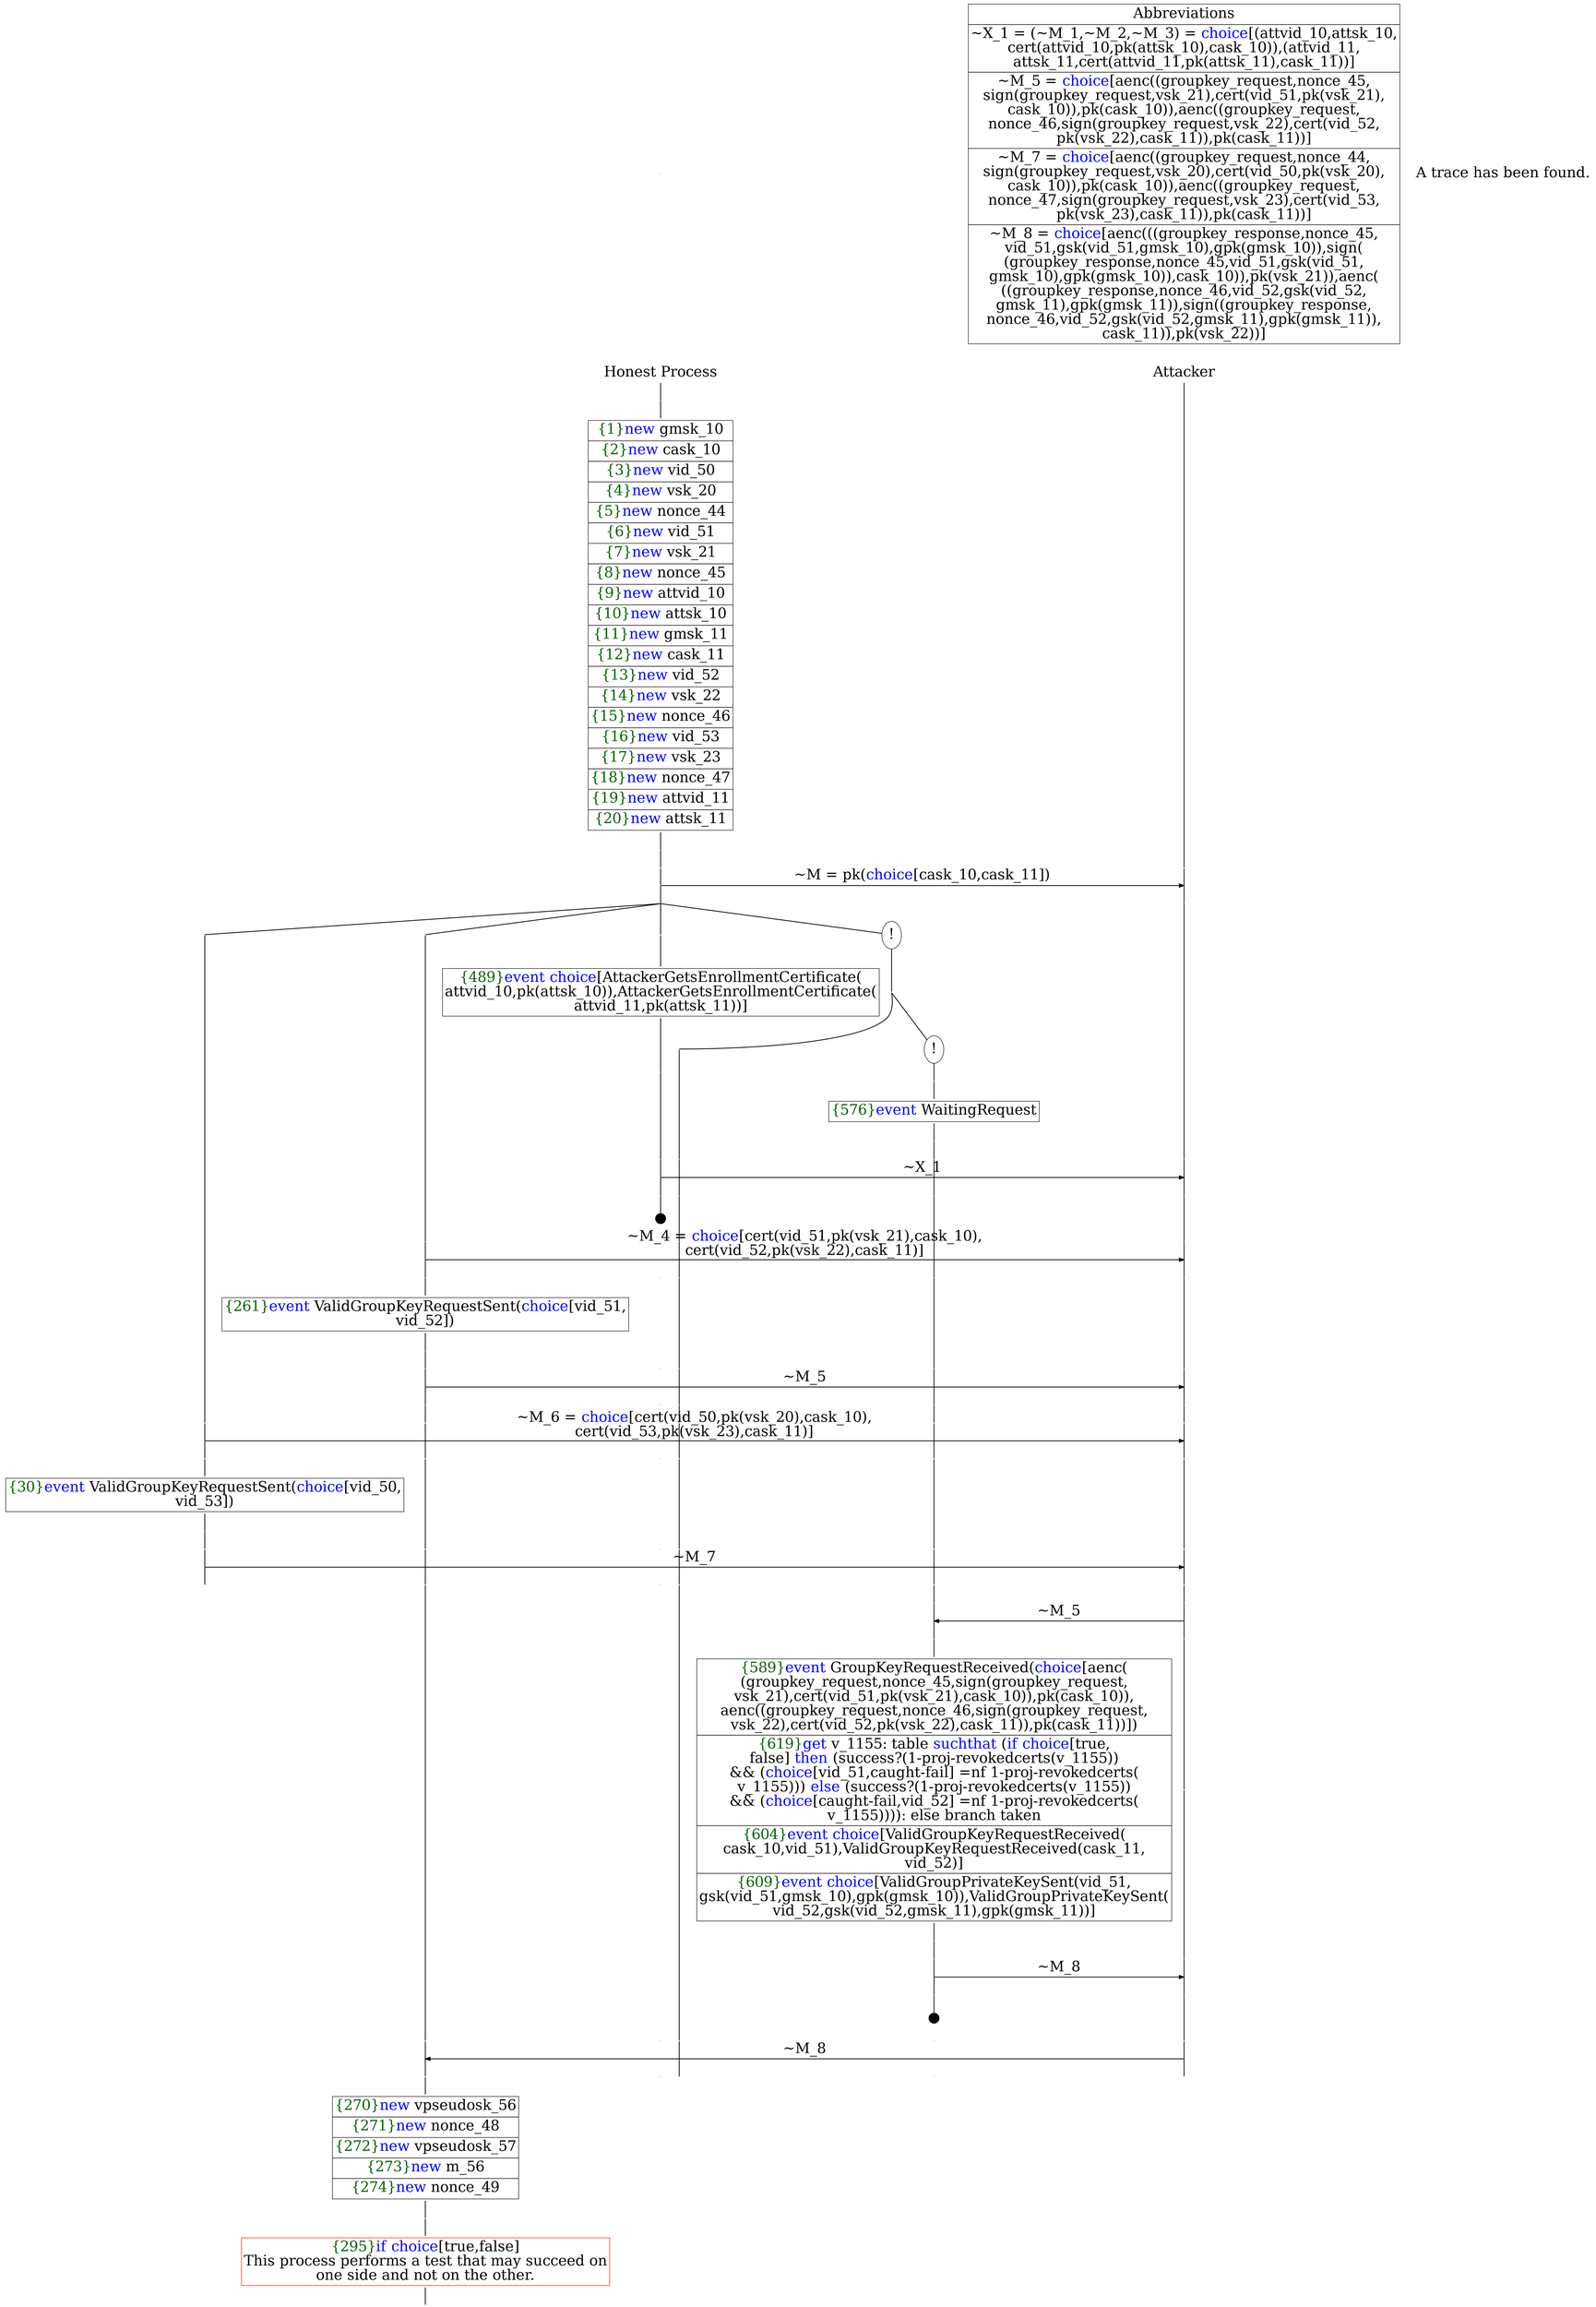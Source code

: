 digraph {
graph [ordering = out]
edge [arrowhead = none, penwidth = 1.6, fontsize = 30]
node [shape = point, width = 0, height = 0, fontsize = 30]
Trace<br/>
[label = <A trace has been found.<br/>
>, shape = plaintext]
P0__0 [label = "Honest Process", shape = plaintext]
P__0 [label = "Attacker", shape = plaintext]
Trace -> P0__0 [label = "", style = invisible, weight = 100]{rank = same; P0__0 P__0}
P0__0 -> P0__1 [label = <>, weight = 100]
P0__1 -> P0__2 [label = <>, weight = 100]
P0__2 [shape = plaintext, label = <<TABLE BORDER="0" CELLBORDER="1" CELLSPACING="0" CELLPADDING="4"> <TR><TD><FONT COLOR="darkgreen">{1}</FONT><FONT COLOR="blue">new </FONT>gmsk_10</TD></TR><TR><TD><FONT COLOR="darkgreen">{2}</FONT><FONT COLOR="blue">new </FONT>cask_10</TD></TR><TR><TD><FONT COLOR="darkgreen">{3}</FONT><FONT COLOR="blue">new </FONT>vid_50</TD></TR><TR><TD><FONT COLOR="darkgreen">{4}</FONT><FONT COLOR="blue">new </FONT>vsk_20</TD></TR><TR><TD><FONT COLOR="darkgreen">{5}</FONT><FONT COLOR="blue">new </FONT>nonce_44</TD></TR><TR><TD><FONT COLOR="darkgreen">{6}</FONT><FONT COLOR="blue">new </FONT>vid_51</TD></TR><TR><TD><FONT COLOR="darkgreen">{7}</FONT><FONT COLOR="blue">new </FONT>vsk_21</TD></TR><TR><TD><FONT COLOR="darkgreen">{8}</FONT><FONT COLOR="blue">new </FONT>nonce_45</TD></TR><TR><TD><FONT COLOR="darkgreen">{9}</FONT><FONT COLOR="blue">new </FONT>attvid_10</TD></TR><TR><TD><FONT COLOR="darkgreen">{10}</FONT><FONT COLOR="blue">new </FONT>attsk_10</TD></TR><TR><TD><FONT COLOR="darkgreen">{11}</FONT><FONT COLOR="blue">new </FONT>gmsk_11</TD></TR><TR><TD><FONT COLOR="darkgreen">{12}</FONT><FONT COLOR="blue">new </FONT>cask_11</TD></TR><TR><TD><FONT COLOR="darkgreen">{13}</FONT><FONT COLOR="blue">new </FONT>vid_52</TD></TR><TR><TD><FONT COLOR="darkgreen">{14}</FONT><FONT COLOR="blue">new </FONT>vsk_22</TD></TR><TR><TD><FONT COLOR="darkgreen">{15}</FONT><FONT COLOR="blue">new </FONT>nonce_46</TD></TR><TR><TD><FONT COLOR="darkgreen">{16}</FONT><FONT COLOR="blue">new </FONT>vid_53</TD></TR><TR><TD><FONT COLOR="darkgreen">{17}</FONT><FONT COLOR="blue">new </FONT>vsk_23</TD></TR><TR><TD><FONT COLOR="darkgreen">{18}</FONT><FONT COLOR="blue">new </FONT>nonce_47</TD></TR><TR><TD><FONT COLOR="darkgreen">{19}</FONT><FONT COLOR="blue">new </FONT>attvid_11</TD></TR><TR><TD><FONT COLOR="darkgreen">{20}</FONT><FONT COLOR="blue">new </FONT>attsk_11</TD></TR></TABLE>>]
P0__2 -> P0__3 [label = <>, weight = 100]
P0__3 -> P0__4 [label = <>, weight = 100]
P__0 -> P__1 [label = <>, weight = 100]
{rank = same; P__1 P0__4}
P0__4 -> P0__5 [label = <>, weight = 100]
P__1 -> P__2 [label = <>, weight = 100]
{rank = same; P__2 P0__5}
P0__5 -> P__2 [label = <~M = pk(<FONT COLOR="blue">choice</FONT>[cask_10,cask_11])>, arrowhead = normal]
P0__5 -> P0__6 [label = <>, weight = 100]
P__2 -> P__3 [label = <>, weight = 100]
{rank = same; P__3 P0__6}
/*RPar */
P0__6 -> P0_3__6 [label = <>]
P0__6 -> P0_2__6 [label = <>]
P0__6 -> P0_1__6 [label = <>]
P0__6 -> P0_0__6 [label = <>]
P0__6 [label = "", fixedsize = false, width = 0, height = 0, shape = none]
{rank = same; P0_0__6 P0_1__6 P0_2__6 P0_3__6}
P0_0__6 [label = "!", shape = ellipse]
P0_0_0__6 [label = "", fixedsize = false, width = 0, height = 0, shape = none]
P0_0__6 -> P0_0_0__6 [label = <>, weight = 100]
/*RPar */
P0_0_0__6 -> P0_0_0_1__6 [label = <>]
P0_0_0__6 -> P0_0_0_0__6 [label = <>]
P0_0_0__6 [label = "", fixedsize = false, width = 0, height = 0, shape = none]
{rank = same; P0_0_0_0__6 P0_0_0_1__6}
P0_0_0_0__6 [label = "!", shape = ellipse]
P0_0_0_0_0__6 [label = "", fixedsize = false, width = 0, height = 0, shape = none]
P0_0_0_0__6 -> P0_0_0_0_0__6 [label = <>, weight = 100]
P0_0_0_0_0__6 -> P0_0_0_0_0__7 [label = <>, weight = 100]
P0_0_0_0_0__7 [shape = plaintext, label = <<TABLE BORDER="0" CELLBORDER="1" CELLSPACING="0" CELLPADDING="4"> <TR><TD><FONT COLOR="darkgreen">{576}</FONT><FONT COLOR="blue">event</FONT> WaitingRequest</TD></TR></TABLE>>]
P0_0_0_0_0__7 -> P0_0_0_0_0__8 [label = <>, weight = 100]
P0_1__6 -> P0_1__7 [label = <>, weight = 100]
P0_1__7 [shape = plaintext, label = <<TABLE BORDER="0" CELLBORDER="1" CELLSPACING="0" CELLPADDING="4"> <TR><TD><FONT COLOR="darkgreen">{489}</FONT><FONT COLOR="blue">event</FONT> <FONT COLOR="blue">choice</FONT>[AttackerGetsEnrollmentCertificate(<br/>
attvid_10,pk(attsk_10)),AttackerGetsEnrollmentCertificate(<br/>
attvid_11,pk(attsk_11))]</TD></TR></TABLE>>]
P0_1__7 -> P0_1__8 [label = <>, weight = 100]
P0_1__8 -> P0_1__9 [label = <>, weight = 100]
P0_0_0_1__6 -> P0_0_0_1__7 [label = <>, weight = 100]
P0_0_0_0_0__8 -> P0_0_0_0_0__9 [label = <>, weight = 100]
P__3 -> P__4 [label = <>, weight = 100]
{rank = same; P__4 P0_0_0_0_0__9 P0_0_0_1__7 P0_1__9}
P0_1__9 -> P0_1__10 [label = <>, weight = 100]
P__4 -> P__5 [label = <>, weight = 100]
{rank = same; P__5 P0_1__10}
P0_1__10 -> P__5 [label = <~X_1>, arrowhead = normal]
P0_1__10 -> P0_1__11 [label = <>, weight = 100]
P0_0_0_1__7 -> P0_0_0_1__8 [label = <>, weight = 100]
P0_0_0_0_0__9 -> P0_0_0_0_0__10 [label = <>, weight = 100]
P__5 -> P__6 [label = <>, weight = 100]
{rank = same; P__6 P0_0_0_0_0__10 P0_0_0_1__8 P0_1__11}
P0_1__12 [label = "", width = 0.3, height = 0.3]
P0_1__11 -> P0_1__12 [label = <>, weight = 100]
P0_2__6 -> P0_2__7 [label = <>, weight = 100]
P0_1__13 [label = "", style = invisible]
P0_1__12 -> P0_1__13 [label = <>, weight = 100, style = invisible]
P0_0_0_1__8 -> P0_0_0_1__9 [label = <>, weight = 100]
P0_0_0_0_0__10 -> P0_0_0_0_0__11 [label = <>, weight = 100]
P__6 -> P__7 [label = <>, weight = 100]
{rank = same; P__7 P0_0_0_0_0__11 P0_0_0_1__9 P0_1__13 P0_2__7}
P0_2__7 -> P0_2__8 [label = <>, weight = 100]
P__7 -> P__8 [label = <>, weight = 100]
{rank = same; P__8 P0_2__8}
P0_2__8 -> P__8 [label = <~M_4 = <FONT COLOR="blue">choice</FONT>[cert(vid_51,pk(vsk_21),cask_10),<br/>
cert(vid_52,pk(vsk_22),cask_11)]>, arrowhead = normal]
P0_2__8 -> P0_2__9 [label = <>, weight = 100]
P0_1__14 [label = "", style = invisible]
P0_1__13 -> P0_1__14 [label = <>, weight = 100, style = invisible]
P0_0_0_1__9 -> P0_0_0_1__10 [label = <>, weight = 100]
P0_0_0_0_0__11 -> P0_0_0_0_0__12 [label = <>, weight = 100]
P__8 -> P__9 [label = <>, weight = 100]
{rank = same; P__9 P0_0_0_0_0__12 P0_0_0_1__10 P0_1__14 P0_2__9}
P0_2__9 -> P0_2__10 [label = <>, weight = 100]
P0_2__10 [shape = plaintext, label = <<TABLE BORDER="0" CELLBORDER="1" CELLSPACING="0" CELLPADDING="4"> <TR><TD><FONT COLOR="darkgreen">{261}</FONT><FONT COLOR="blue">event</FONT> ValidGroupKeyRequestSent(<FONT COLOR="blue">choice</FONT>[vid_51,<br/>
vid_52])</TD></TR></TABLE>>]
P0_2__10 -> P0_2__11 [label = <>, weight = 100]
P0_2__11 -> P0_2__12 [label = <>, weight = 100]
P0_1__15 [label = "", style = invisible]
P0_1__14 -> P0_1__15 [label = <>, weight = 100, style = invisible]
P0_0_0_1__10 -> P0_0_0_1__11 [label = <>, weight = 100]
P0_0_0_0_0__12 -> P0_0_0_0_0__13 [label = <>, weight = 100]
P__9 -> P__10 [label = <>, weight = 100]
{rank = same; P__10 P0_0_0_0_0__13 P0_0_0_1__11 P0_1__15 P0_2__12}
P0_2__12 -> P0_2__13 [label = <>, weight = 100]
P__10 -> P__11 [label = <>, weight = 100]
{rank = same; P__11 P0_2__13}
P0_2__13 -> P__11 [label = <~M_5>, arrowhead = normal]
P0_2__13 -> P0_2__14 [label = <>, weight = 100]
P0_1__16 [label = "", style = invisible]
P0_1__15 -> P0_1__16 [label = <>, weight = 100, style = invisible]
P0_0_0_1__11 -> P0_0_0_1__12 [label = <>, weight = 100]
P0_0_0_0_0__13 -> P0_0_0_0_0__14 [label = <>, weight = 100]
P__11 -> P__12 [label = <>, weight = 100]
{rank = same; P__12 P0_0_0_0_0__14 P0_0_0_1__12 P0_1__16 P0_2__14}
P0_3__6 -> P0_3__7 [label = <>, weight = 100]
P0_2__14 -> P0_2__15 [label = <>, weight = 100]
P0_1__17 [label = "", style = invisible]
P0_1__16 -> P0_1__17 [label = <>, weight = 100, style = invisible]
P0_0_0_1__12 -> P0_0_0_1__13 [label = <>, weight = 100]
P0_0_0_0_0__14 -> P0_0_0_0_0__15 [label = <>, weight = 100]
P__12 -> P__13 [label = <>, weight = 100]
{rank = same; P__13 P0_0_0_0_0__15 P0_0_0_1__13 P0_1__17 P0_2__15 P0_3__7}
P0_3__7 -> P0_3__8 [label = <>, weight = 100]
P__13 -> P__14 [label = <>, weight = 100]
{rank = same; P__14 P0_3__8}
P0_3__8 -> P__14 [label = <~M_6 = <FONT COLOR="blue">choice</FONT>[cert(vid_50,pk(vsk_20),cask_10),<br/>
cert(vid_53,pk(vsk_23),cask_11)]>, arrowhead = normal]
P0_3__8 -> P0_3__9 [label = <>, weight = 100]
P0_2__15 -> P0_2__16 [label = <>, weight = 100]
P0_1__18 [label = "", style = invisible]
P0_1__17 -> P0_1__18 [label = <>, weight = 100, style = invisible]
P0_0_0_1__13 -> P0_0_0_1__14 [label = <>, weight = 100]
P0_0_0_0_0__15 -> P0_0_0_0_0__16 [label = <>, weight = 100]
P__14 -> P__15 [label = <>, weight = 100]
{rank = same; P__15 P0_0_0_0_0__16 P0_0_0_1__14 P0_1__18 P0_2__16 P0_3__9}
P0_3__9 -> P0_3__10 [label = <>, weight = 100]
P0_3__10 [shape = plaintext, label = <<TABLE BORDER="0" CELLBORDER="1" CELLSPACING="0" CELLPADDING="4"> <TR><TD><FONT COLOR="darkgreen">{30}</FONT><FONT COLOR="blue">event</FONT> ValidGroupKeyRequestSent(<FONT COLOR="blue">choice</FONT>[vid_50,<br/>
vid_53])</TD></TR></TABLE>>]
P0_3__10 -> P0_3__11 [label = <>, weight = 100]
P0_3__11 -> P0_3__12 [label = <>, weight = 100]
P0_2__16 -> P0_2__17 [label = <>, weight = 100]
P0_1__19 [label = "", style = invisible]
P0_1__18 -> P0_1__19 [label = <>, weight = 100, style = invisible]
P0_0_0_1__14 -> P0_0_0_1__15 [label = <>, weight = 100]
P0_0_0_0_0__16 -> P0_0_0_0_0__17 [label = <>, weight = 100]
P__15 -> P__16 [label = <>, weight = 100]
{rank = same; P__16 P0_0_0_0_0__17 P0_0_0_1__15 P0_1__19 P0_2__17 P0_3__12}
P0_3__12 -> P0_3__13 [label = <>, weight = 100]
P__16 -> P__17 [label = <>, weight = 100]
{rank = same; P__17 P0_3__13}
P0_3__13 -> P__17 [label = <~M_7>, arrowhead = normal]
P0_3__13 -> P0_3__14 [label = <>, weight = 100]
P0_2__17 -> P0_2__18 [label = <>, weight = 100]
P0_1__20 [label = "", style = invisible]
P0_1__19 -> P0_1__20 [label = <>, weight = 100, style = invisible]
P0_0_0_1__15 -> P0_0_0_1__16 [label = <>, weight = 100]
P0_0_0_0_0__17 -> P0_0_0_0_0__18 [label = <>, weight = 100]
P__17 -> P__18 [label = <>, weight = 100]
{rank = same; P__18 P0_0_0_0_0__18 P0_0_0_1__16 P0_1__20 P0_2__18 P0_3__14}
P0_0_0_0_0__18 -> P0_0_0_0_0__19 [label = <>, weight = 100]
P__18 -> P__19 [label = <>, weight = 100]
{rank = same; P__19 P0_0_0_0_0__19}
P0_0_0_0_0__19 -> P0_0_0_0_0__20 [label = <>, weight = 100]
P__19 -> P__20 [label = <>, weight = 100]
{rank = same; P__20 P0_0_0_0_0__20}
P0_0_0_0_0__20 -> P__20 [label = <~M_5>, dir = back, arrowhead = normal]
P0_0_0_0_0__20 -> P0_0_0_0_0__21 [label = <>, weight = 100]
P__20 -> P__21 [label = <>, weight = 100]
{rank = same; P__21 P0_0_0_0_0__21}
P0_0_0_0_0__21 -> P0_0_0_0_0__22 [label = <>, weight = 100]
P0_0_0_0_0__22 [shape = plaintext, label = <<TABLE BORDER="0" CELLBORDER="1" CELLSPACING="0" CELLPADDING="4"> <TR><TD><FONT COLOR="darkgreen">{589}</FONT><FONT COLOR="blue">event</FONT> GroupKeyRequestReceived(<FONT COLOR="blue">choice</FONT>[aenc(<br/>
(groupkey_request,nonce_45,sign(groupkey_request,<br/>
vsk_21),cert(vid_51,pk(vsk_21),cask_10)),pk(cask_10)),<br/>
aenc((groupkey_request,nonce_46,sign(groupkey_request,<br/>
vsk_22),cert(vid_52,pk(vsk_22),cask_11)),pk(cask_11))])<br/>
</TD></TR><TR><TD><FONT COLOR="darkgreen">{619}</FONT><FONT COLOR="blue">get</FONT> v_1155: table <FONT COLOR="blue">suchthat</FONT> (<FONT COLOR="blue">if</FONT> <FONT COLOR="blue">choice</FONT>[true,<br/>
false] <FONT COLOR="blue">then</FONT> (success?(1-proj-revokedcerts(v_1155))<br/>
&amp;&amp; (<FONT COLOR="blue">choice</FONT>[vid_51,caught-fail] =nf 1-proj-revokedcerts(<br/>
v_1155))) <FONT COLOR="blue">else</FONT> (success?(1-proj-revokedcerts(v_1155))<br/>
&amp;&amp; (<FONT COLOR="blue">choice</FONT>[caught-fail,vid_52] =nf 1-proj-revokedcerts(<br/>
v_1155)))): else branch taken</TD></TR><TR><TD><FONT COLOR="darkgreen">{604}</FONT><FONT COLOR="blue">event</FONT> <FONT COLOR="blue">choice</FONT>[ValidGroupKeyRequestReceived(<br/>
cask_10,vid_51),ValidGroupKeyRequestReceived(cask_11,<br/>
vid_52)]</TD></TR><TR><TD><FONT COLOR="darkgreen">{609}</FONT><FONT COLOR="blue">event</FONT> <FONT COLOR="blue">choice</FONT>[ValidGroupPrivateKeySent(vid_51,<br/>
gsk(vid_51,gmsk_10),gpk(gmsk_10)),ValidGroupPrivateKeySent(<br/>
vid_52,gsk(vid_52,gmsk_11),gpk(gmsk_11))]</TD></TR></TABLE>>]
P0_0_0_0_0__22 -> P0_0_0_0_0__23 [label = <>, weight = 100]
P__21 -> P__22 [label = <>, weight = 100]
{rank = same; P__22 P0_0_0_0_0__22}
P0_0_0_0_0__23 -> P0_0_0_0_0__24 [label = <>, weight = 100]
P__22 -> P__23 [label = <>, weight = 100]
{rank = same; P__23 P0_0_0_0_0__24}
P0_0_0_0_0__24 -> P0_0_0_0_0__25 [label = <>, weight = 100]
P__23 -> P__24 [label = <>, weight = 100]
{rank = same; P__24 P0_0_0_0_0__25}
P0_0_0_0_0__25 -> P__24 [label = <~M_8>, arrowhead = normal]
P0_0_0_0_0__25 -> P0_0_0_0_0__26 [label = <>, weight = 100]
P__24 -> P__25 [label = <>, weight = 100]
{rank = same; P__25 P0_0_0_0_0__26}
P0_0_0_0_0__27 [label = "", width = 0.3, height = 0.3]
P0_0_0_0_0__26 -> P0_0_0_0_0__27 [label = <>, weight = 100]
P0_2__18 -> P0_2__19 [label = <>, weight = 100]
P0_1__21 [label = "", style = invisible]
P0_1__20 -> P0_1__21 [label = <>, weight = 100, style = invisible]
P0_0_0_1__16 -> P0_0_0_1__17 [label = <>, weight = 100]
P0_0_0_0_0__28 [label = "", style = invisible]
P0_0_0_0_0__27 -> P0_0_0_0_0__28 [label = <>, weight = 100, style = invisible]
P__25 -> P__26 [label = <>, weight = 100]
{rank = same; P__26 P0_0_0_0_0__28 P0_0_0_1__17 P0_1__21 P0_2__19}
P0_2__19 -> P0_2__20 [label = <>, weight = 100]
P__26 -> P__27 [label = <>, weight = 100]
{rank = same; P__27 P0_2__20}
P0_2__20 -> P__27 [label = <~M_8>, dir = back, arrowhead = normal]
P0_2__20 -> P0_2__21 [label = <>, weight = 100]
P0_1__22 [label = "", style = invisible]
P0_1__21 -> P0_1__22 [label = <>, weight = 100, style = invisible]
P0_0_0_1__17 -> P0_0_0_1__18 [label = <>, weight = 100]
P0_0_0_0_0__29 [label = "", style = invisible]
P0_0_0_0_0__28 -> P0_0_0_0_0__29 [label = <>, weight = 100, style = invisible]
P__27 -> P__28 [label = <>, weight = 100]
{rank = same; P__28 P0_0_0_0_0__29 P0_0_0_1__18 P0_1__22 P0_2__21}
P0_2__21 -> P0_2__22 [label = <>, weight = 100]
P0_2__22 [shape = plaintext, label = <<TABLE BORDER="0" CELLBORDER="1" CELLSPACING="0" CELLPADDING="4"> <TR><TD><FONT COLOR="darkgreen">{270}</FONT><FONT COLOR="blue">new </FONT>vpseudosk_56</TD></TR><TR><TD><FONT COLOR="darkgreen">{271}</FONT><FONT COLOR="blue">new </FONT>nonce_48</TD></TR><TR><TD><FONT COLOR="darkgreen">{272}</FONT><FONT COLOR="blue">new </FONT>vpseudosk_57</TD></TR><TR><TD><FONT COLOR="darkgreen">{273}</FONT><FONT COLOR="blue">new </FONT>m_56</TD></TR><TR><TD><FONT COLOR="darkgreen">{274}</FONT><FONT COLOR="blue">new </FONT>nonce_49</TD></TR></TABLE>>]
P0_2__22 -> P0_2__23 [label = <>, weight = 100]
P0_2__23 -> P0_2__24 [label = <>, weight = 100]
P0_2__24 [color = red, shape = plaintext, label = <<TABLE BORDER="0" CELLBORDER="1" CELLSPACING="0" CELLPADDING="4"> <TR><TD><FONT COLOR="darkgreen">{295}</FONT><FONT COLOR="blue">if</FONT> <FONT COLOR="blue">choice</FONT>[true,false]<br/>
This process performs a test that may succeed on<br/>
one side and not on the other.</TD></TR></TABLE>>]
P0_2__24 -> P0_2__25 [label = <>, weight = 100]
Abbrev [shape = plaintext, label = <<TABLE BORDER="0" CELLBORDER="1" CELLSPACING="0" CELLPADDING="4"><TR> <TD> Abbreviations </TD></TR><TR><TD>~X_1 = (~M_1,~M_2,~M_3) = <FONT COLOR="blue">choice</FONT>[(attvid_10,attsk_10,<br/>
cert(attvid_10,pk(attsk_10),cask_10)),(attvid_11,<br/>
attsk_11,cert(attvid_11,pk(attsk_11),cask_11))]</TD></TR><TR><TD>~M_5 = <FONT COLOR="blue">choice</FONT>[aenc((groupkey_request,nonce_45,<br/>
sign(groupkey_request,vsk_21),cert(vid_51,pk(vsk_21),<br/>
cask_10)),pk(cask_10)),aenc((groupkey_request,<br/>
nonce_46,sign(groupkey_request,vsk_22),cert(vid_52,<br/>
pk(vsk_22),cask_11)),pk(cask_11))]</TD></TR><TR><TD>~M_7 = <FONT COLOR="blue">choice</FONT>[aenc((groupkey_request,nonce_44,<br/>
sign(groupkey_request,vsk_20),cert(vid_50,pk(vsk_20),<br/>
cask_10)),pk(cask_10)),aenc((groupkey_request,<br/>
nonce_47,sign(groupkey_request,vsk_23),cert(vid_53,<br/>
pk(vsk_23),cask_11)),pk(cask_11))]</TD></TR><TR><TD>~M_8 = <FONT COLOR="blue">choice</FONT>[aenc(((groupkey_response,nonce_45,<br/>
vid_51,gsk(vid_51,gmsk_10),gpk(gmsk_10)),sign(<br/>
(groupkey_response,nonce_45,vid_51,gsk(vid_51,<br/>
gmsk_10),gpk(gmsk_10)),cask_10)),pk(vsk_21)),aenc(<br/>
((groupkey_response,nonce_46,vid_52,gsk(vid_52,<br/>
gmsk_11),gpk(gmsk_11)),sign((groupkey_response,<br/>
nonce_46,vid_52,gsk(vid_52,gmsk_11),gpk(gmsk_11)),<br/>
cask_11)),pk(vsk_22))]</TD></TR></TABLE>>]Abbrev -> P__0 [style = invisible, weight =100]}